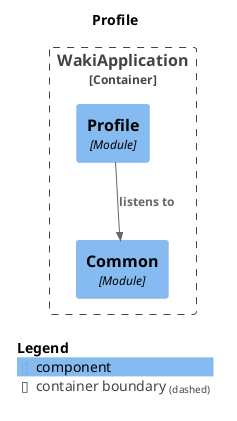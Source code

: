 @startuml
set separator none
title Profile

top to bottom direction

!include <C4/C4>
!include <C4/C4_Context>
!include <C4/C4_Component>

Container_Boundary("WakiApplication.WakiApplication_boundary", "WakiApplication", $tags="") {
  Component(WakiApplication.WakiApplication.Common, "Common", $techn="Module", $descr="", $tags="", $link="")
  Component(WakiApplication.WakiApplication.Profile, "Profile", $techn="Module", $descr="", $tags="", $link="")
}

Rel(WakiApplication.WakiApplication.Profile, WakiApplication.WakiApplication.Common, "listens to", $techn="", $tags="", $link="")

SHOW_LEGEND(true)
@enduml